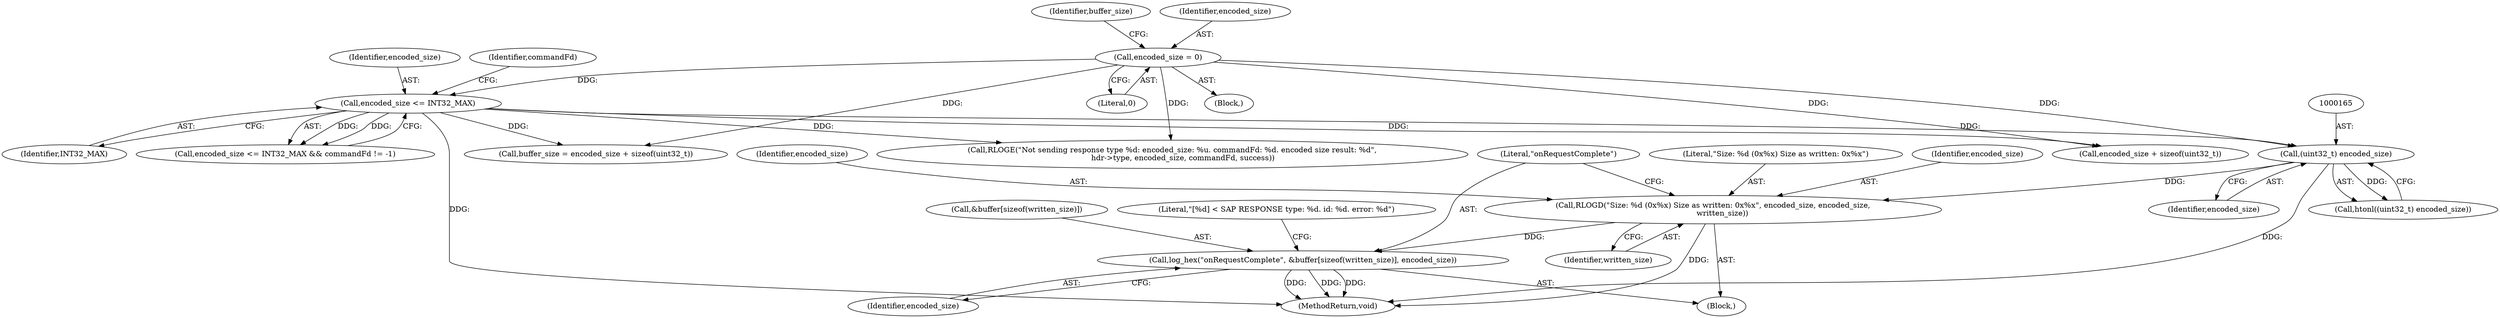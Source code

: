 digraph "0_Android_95610818918f6f11fe7d23aca1380e6c0fac2af0_0@array" {
"1000196" [label="(Call,log_hex(\"onRequestComplete\", &buffer[sizeof(written_size)], encoded_size))"];
"1000191" [label="(Call,RLOGD(\"Size: %d (0x%x) Size as written: 0x%x\", encoded_size, encoded_size,\n        written_size))"];
"1000164" [label="(Call,(uint32_t) encoded_size)"];
"1000104" [label="(Call,encoded_size = 0)"];
"1000130" [label="(Call,encoded_size <= INT32_MAX)"];
"1000193" [label="(Identifier,encoded_size)"];
"1000138" [label="(Call,buffer_size = encoded_size + sizeof(uint32_t))"];
"1000195" [label="(Identifier,written_size)"];
"1000104" [label="(Call,encoded_size = 0)"];
"1000110" [label="(Identifier,buffer_size)"];
"1000132" [label="(Identifier,INT32_MAX)"];
"1000106" [label="(Literal,0)"];
"1000130" [label="(Call,encoded_size <= INT32_MAX)"];
"1000105" [label="(Identifier,encoded_size)"];
"1000164" [label="(Call,(uint32_t) encoded_size)"];
"1000140" [label="(Call,encoded_size + sizeof(uint32_t))"];
"1000251" [label="(Call,RLOGE(\"Not sending response type %d: encoded_size: %u. commandFd: %d. encoded size result: %d\",\n         hdr->type, encoded_size, commandFd, success))"];
"1000196" [label="(Call,log_hex(\"onRequestComplete\", &buffer[sizeof(written_size)], encoded_size))"];
"1000194" [label="(Identifier,encoded_size)"];
"1000129" [label="(Call,encoded_size <= INT32_MAX && commandFd != -1)"];
"1000198" [label="(Call,&buffer[sizeof(written_size)])"];
"1000131" [label="(Identifier,encoded_size)"];
"1000205" [label="(Literal,\"[%d] < SAP RESPONSE type: %d. id: %d. error: %d\")"];
"1000102" [label="(Block,)"];
"1000197" [label="(Literal,\"onRequestComplete\")"];
"1000262" [label="(MethodReturn,void)"];
"1000163" [label="(Call,htonl((uint32_t) encoded_size))"];
"1000203" [label="(Identifier,encoded_size)"];
"1000166" [label="(Identifier,encoded_size)"];
"1000191" [label="(Call,RLOGD(\"Size: %d (0x%x) Size as written: 0x%x\", encoded_size, encoded_size,\n        written_size))"];
"1000190" [label="(Block,)"];
"1000192" [label="(Literal,\"Size: %d (0x%x) Size as written: 0x%x\")"];
"1000134" [label="(Identifier,commandFd)"];
"1000196" -> "1000190"  [label="AST: "];
"1000196" -> "1000203"  [label="CFG: "];
"1000197" -> "1000196"  [label="AST: "];
"1000198" -> "1000196"  [label="AST: "];
"1000203" -> "1000196"  [label="AST: "];
"1000205" -> "1000196"  [label="CFG: "];
"1000196" -> "1000262"  [label="DDG: "];
"1000196" -> "1000262"  [label="DDG: "];
"1000196" -> "1000262"  [label="DDG: "];
"1000191" -> "1000196"  [label="DDG: "];
"1000191" -> "1000190"  [label="AST: "];
"1000191" -> "1000195"  [label="CFG: "];
"1000192" -> "1000191"  [label="AST: "];
"1000193" -> "1000191"  [label="AST: "];
"1000194" -> "1000191"  [label="AST: "];
"1000195" -> "1000191"  [label="AST: "];
"1000197" -> "1000191"  [label="CFG: "];
"1000191" -> "1000262"  [label="DDG: "];
"1000164" -> "1000191"  [label="DDG: "];
"1000164" -> "1000163"  [label="AST: "];
"1000164" -> "1000166"  [label="CFG: "];
"1000165" -> "1000164"  [label="AST: "];
"1000166" -> "1000164"  [label="AST: "];
"1000163" -> "1000164"  [label="CFG: "];
"1000164" -> "1000262"  [label="DDG: "];
"1000164" -> "1000163"  [label="DDG: "];
"1000104" -> "1000164"  [label="DDG: "];
"1000130" -> "1000164"  [label="DDG: "];
"1000104" -> "1000102"  [label="AST: "];
"1000104" -> "1000106"  [label="CFG: "];
"1000105" -> "1000104"  [label="AST: "];
"1000106" -> "1000104"  [label="AST: "];
"1000110" -> "1000104"  [label="CFG: "];
"1000104" -> "1000130"  [label="DDG: "];
"1000104" -> "1000138"  [label="DDG: "];
"1000104" -> "1000140"  [label="DDG: "];
"1000104" -> "1000251"  [label="DDG: "];
"1000130" -> "1000129"  [label="AST: "];
"1000130" -> "1000132"  [label="CFG: "];
"1000131" -> "1000130"  [label="AST: "];
"1000132" -> "1000130"  [label="AST: "];
"1000134" -> "1000130"  [label="CFG: "];
"1000129" -> "1000130"  [label="CFG: "];
"1000130" -> "1000262"  [label="DDG: "];
"1000130" -> "1000129"  [label="DDG: "];
"1000130" -> "1000129"  [label="DDG: "];
"1000130" -> "1000138"  [label="DDG: "];
"1000130" -> "1000140"  [label="DDG: "];
"1000130" -> "1000251"  [label="DDG: "];
}
